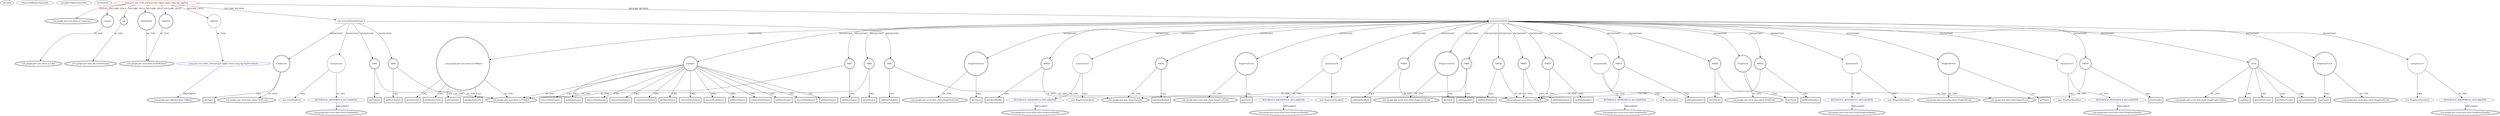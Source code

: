 digraph {
baseInfo[graphId=1029,category="extension_graph",isAnonymous=false,possibleRelation=true]
frameworkRelatedTypesInfo[0="com.google.gwt.user.client.ui.Composite"]
possibleCollaborationsInfo[0="1029~FIELD_DECLARATION-~com.google.gwt.user.client.ui.Composite ~com.google.gwt.uibinder.client.UiBinder ~false~false",1="1029~CLIENT_METHOD_DECLARATION-INSTANTIATION-~com.google.gwt.user.client.ui.Composite ~com.google.gwt.event.dom.client.DragLeaveHandler ~false~true",2="1029~CLIENT_METHOD_DECLARATION-INSTANTIATION-~com.google.gwt.user.client.ui.Composite ~com.google.gwt.event.dom.client.DragStartHandler ~false~true",3="1029~CLIENT_METHOD_DECLARATION-INSTANTIATION-~com.google.gwt.user.client.ui.Composite ~com.google.gwt.event.dom.client.DragOverHandler ~false~true",4="1029~CLIENT_METHOD_DECLARATION-INSTANTIATION-~com.google.gwt.user.client.ui.Composite ~com.google.gwt.event.dom.client.DropHandler ~false~true",5="1029~CLIENT_METHOD_DECLARATION-INSTANTIATION-~com.google.gwt.user.client.ui.Composite ~com.google.gwt.event.dom.client.DragEndHandler ~false~true",6="1029~CLIENT_METHOD_DECLARATION-INSTANTIATION-~com.google.gwt.user.client.ui.Composite ~com.google.gwt.event.dom.client.DragEnterHandler ~false~true",7="1029~CLIENT_METHOD_DECLARATION-INSTANTIATION-~com.google.gwt.user.client.ui.Composite ~com.google.gwt.event.dom.client.ClickHandler ~false~true"]
locationInfo[projectName="cbopp-gwt-taglist",filePath="/cbopp-gwt-taglist/gwt-taglist-master/src/main/java/com/virilis_software/gwt/taglist/client/comp/tag/TagView.java",contextSignature="TagView",graphId="1029"]
0[label="main.java.com.virilis_software.gwt.taglist.client.comp.tag.TagView",vertexType="ROOT_CLIENT_CLASS_DECLARATION",isFrameworkType=false,color=red]
1[label="com.google.gwt.user.client.ui.Composite",vertexType="FRAMEWORK_CLASS_TYPE",isFrameworkType=true,peripheries=2]
2[label="caption",vertexType="FIELD_DECLARATION",isFrameworkType=true,peripheries=2,shape=circle]
3[label="com.google.gwt.user.client.ui.Label",vertexType="FRAMEWORK_CLASS_TYPE",isFrameworkType=true,peripheries=2]
4[label="deletePanel",vertexType="FIELD_DECLARATION",isFrameworkType=true,peripheries=2,shape=circle]
5[label="com.google.gwt.user.client.ui.HTMLPanel",vertexType="FRAMEWORK_CLASS_TYPE",isFrameworkType=true,peripheries=2]
6[label="tag",vertexType="FIELD_DECLARATION",isFrameworkType=true,peripheries=2,shape=circle]
7[label="com.google.gwt.dom.client.DivElement",vertexType="FRAMEWORK_CLASS_TYPE",isFrameworkType=true,peripheries=2]
8[label="tagPanel",vertexType="FIELD_DECLARATION",isFrameworkType=true,peripheries=2,shape=circle]
10[label="uiBinder",vertexType="FIELD_DECLARATION",isFrameworkType=false,shape=circle]
11[label="main.java.com.virilis_software.gwt.taglist.client.comp.tag.TagView.Binder",vertexType="REFERENCE_CLIENT_CLASS_DECLARATION",isFrameworkType=false,color=blue]
12[label="com.google.gwt.uibinder.client.UiBinder",vertexType="FRAMEWORK_INTERFACE_TYPE",isFrameworkType=true,peripheries=2]
15[label="void activateDeleteButton()",vertexType="CLIENT_METHOD_DECLARATION",isFrameworkType=false,shape=box]
16[label="VAR0",vertexType="VARIABLE_EXPRESION",isFrameworkType=true,peripheries=2,shape=circle]
18[label="com.google.gwt.user.client.ui.UIObject",vertexType="FRAMEWORK_CLASS_TYPE",isFrameworkType=true,peripheries=2]
17[label="addStyleName()",vertexType="INSIDE_CALL",isFrameworkType=true,peripheries=2,shape=box]
19[label="VAR1",vertexType="VARIABLE_EXPRESION",isFrameworkType=true,peripheries=2,shape=circle]
21[label="com.google.gwt.user.client.ui.Widget",vertexType="FRAMEWORK_CLASS_TYPE",isFrameworkType=true,peripheries=2]
20[label="addDomHandler()",vertexType="INSIDE_CALL",isFrameworkType=true,peripheries=2,shape=box]
23[label="anonymous2",vertexType="VARIABLE_EXPRESION",isFrameworkType=false,shape=circle]
24[label="REFERENCE_ANONYMOUS_DECLARATION",vertexType="REFERENCE_ANONYMOUS_DECLARATION",isFrameworkType=false,color=blue]
25[label="com.google.gwt.event.dom.client.ClickHandler",vertexType="FRAMEWORK_INTERFACE_TYPE",isFrameworkType=true,peripheries=2]
22[label="new ClickHandler()",vertexType="CONSTRUCTOR_CALL",isFrameworkType=false]
26[label="ClickEvent",vertexType="VARIABLE_EXPRESION",isFrameworkType=true,peripheries=2,shape=circle]
28[label="com.google.gwt.event.dom.client.ClickEvent",vertexType="FRAMEWORK_CLASS_TYPE",isFrameworkType=true,peripheries=2]
27[label="getType()",vertexType="INSIDE_CALL",isFrameworkType=true,peripheries=2,shape=box]
29[label="VAR4",vertexType="VARIABLE_EXPRESION",isFrameworkType=true,peripheries=2,shape=circle]
30[label="setVisible()",vertexType="INSIDE_CALL",isFrameworkType=true,peripheries=2,shape=box]
39[label="void activateDnD()",vertexType="CLIENT_METHOD_DECLARATION",isFrameworkType=false,shape=box]
40[label="VAR7",vertexType="VARIABLE_EXPRESION",isFrameworkType=true,peripheries=2,shape=circle]
41[label="addStyleName()",vertexType="INSIDE_CALL",isFrameworkType=true,peripheries=2,shape=box]
43[label="VAR8",vertexType="VARIABLE_EXPRESION",isFrameworkType=true,peripheries=2,shape=circle]
45[label="com.google.gwt.dom.client.Element",vertexType="FRAMEWORK_CLASS_TYPE",isFrameworkType=true,peripheries=2]
44[label="setDraggable()",vertexType="INSIDE_CALL",isFrameworkType=true,peripheries=2,shape=box]
46[label="VAR9",vertexType="VARIABLE_EXPRESION",isFrameworkType=true,peripheries=2,shape=circle]
47[label="getElement()",vertexType="INSIDE_CALL",isFrameworkType=true,peripheries=2,shape=box]
49[label="VAR10",vertexType="VARIABLE_EXPRESION",isFrameworkType=true,peripheries=2,shape=circle]
50[label="addDomHandler()",vertexType="INSIDE_CALL",isFrameworkType=true,peripheries=2,shape=box]
53[label="anonymous11",vertexType="VARIABLE_EXPRESION",isFrameworkType=false,shape=circle]
54[label="REFERENCE_ANONYMOUS_DECLARATION",vertexType="REFERENCE_ANONYMOUS_DECLARATION",isFrameworkType=false,color=blue]
55[label="com.google.gwt.event.dom.client.DragStartHandler",vertexType="FRAMEWORK_INTERFACE_TYPE",isFrameworkType=true,peripheries=2]
52[label="new DragStartHandler()",vertexType="CONSTRUCTOR_CALL",isFrameworkType=false]
56[label="event",vertexType="VARIABLE_EXPRESION",isFrameworkType=true,peripheries=2,shape=circle]
58[label="com.google.gwt.event.dom.client.DragDropEventBase",vertexType="FRAMEWORK_CLASS_TYPE",isFrameworkType=true,peripheries=2]
57[label="setData()",vertexType="INSIDE_CALL",isFrameworkType=true,peripheries=2,shape=box]
59[label="DragStartEvent",vertexType="VARIABLE_EXPRESION",isFrameworkType=true,peripheries=2,shape=circle]
61[label="com.google.gwt.event.dom.client.DragStartEvent",vertexType="FRAMEWORK_CLASS_TYPE",isFrameworkType=true,peripheries=2]
60[label="getType()",vertexType="INSIDE_CALL",isFrameworkType=true,peripheries=2,shape=box]
62[label="VAR14",vertexType="VARIABLE_EXPRESION",isFrameworkType=true,peripheries=2,shape=circle]
63[label="addDomHandler()",vertexType="INSIDE_CALL",isFrameworkType=true,peripheries=2,shape=box]
66[label="anonymous15",vertexType="VARIABLE_EXPRESION",isFrameworkType=false,shape=circle]
67[label="REFERENCE_ANONYMOUS_DECLARATION",vertexType="REFERENCE_ANONYMOUS_DECLARATION",isFrameworkType=false,color=blue]
68[label="com.google.gwt.event.dom.client.DragEnterHandler",vertexType="FRAMEWORK_INTERFACE_TYPE",isFrameworkType=true,peripheries=2]
65[label="new DragEnterHandler()",vertexType="CONSTRUCTOR_CALL",isFrameworkType=false]
69[label="VAR16",vertexType="VARIABLE_EXPRESION",isFrameworkType=true,peripheries=2,shape=circle]
71[label="com.google.gwt.dom.client.NativeEvent",vertexType="FRAMEWORK_CLASS_TYPE",isFrameworkType=true,peripheries=2]
70[label="getClientX()",vertexType="INSIDE_CALL",isFrameworkType=true,peripheries=2,shape=box]
73[label="getNativeEvent()",vertexType="INSIDE_CALL",isFrameworkType=true,peripheries=2,shape=box]
74[label="_:com.google.gwt.user.client.ui.UIObject",vertexType="VARIABLE_EXPRESION",isFrameworkType=true,peripheries=2,shape=circle]
75[label="getAbsoluteLeft()",vertexType="INSIDE_CALL",isFrameworkType=true,peripheries=2,shape=box]
77[label="VAR19",vertexType="VARIABLE_EXPRESION",isFrameworkType=true,peripheries=2,shape=circle]
78[label="getClientWidth()",vertexType="INSIDE_CALL",isFrameworkType=true,peripheries=2,shape=box]
81[label="getElement()",vertexType="INSIDE_CALL",isFrameworkType=true,peripheries=2,shape=box]
82[label="tagPanel",vertexType="VARIABLE_EXPRESION",isFrameworkType=true,peripheries=2,shape=circle]
83[label="addStyleName()",vertexType="INSIDE_CALL",isFrameworkType=true,peripheries=2,shape=box]
86[label="removeStyleName()",vertexType="INSIDE_CALL",isFrameworkType=true,peripheries=2,shape=box]
88[label="addStyleName()",vertexType="INSIDE_CALL",isFrameworkType=true,peripheries=2,shape=box]
90[label="removeStyleName()",vertexType="INSIDE_CALL",isFrameworkType=true,peripheries=2,shape=box]
91[label="DragEnterEvent",vertexType="VARIABLE_EXPRESION",isFrameworkType=true,peripheries=2,shape=circle]
93[label="com.google.gwt.event.dom.client.DragEnterEvent",vertexType="FRAMEWORK_CLASS_TYPE",isFrameworkType=true,peripheries=2]
92[label="getType()",vertexType="INSIDE_CALL",isFrameworkType=true,peripheries=2,shape=box]
94[label="VAR26",vertexType="VARIABLE_EXPRESION",isFrameworkType=true,peripheries=2,shape=circle]
95[label="addDomHandler()",vertexType="INSIDE_CALL",isFrameworkType=true,peripheries=2,shape=box]
98[label="anonymous27",vertexType="VARIABLE_EXPRESION",isFrameworkType=false,shape=circle]
99[label="REFERENCE_ANONYMOUS_DECLARATION",vertexType="REFERENCE_ANONYMOUS_DECLARATION",isFrameworkType=false,color=blue]
100[label="com.google.gwt.event.dom.client.DragOverHandler",vertexType="FRAMEWORK_INTERFACE_TYPE",isFrameworkType=true,peripheries=2]
97[label="new DragOverHandler()",vertexType="CONSTRUCTOR_CALL",isFrameworkType=false]
101[label="VAR28",vertexType="VARIABLE_EXPRESION",isFrameworkType=true,peripheries=2,shape=circle]
102[label="getClientX()",vertexType="INSIDE_CALL",isFrameworkType=true,peripheries=2,shape=box]
105[label="getNativeEvent()",vertexType="INSIDE_CALL",isFrameworkType=true,peripheries=2,shape=box]
107[label="getAbsoluteLeft()",vertexType="INSIDE_CALL",isFrameworkType=true,peripheries=2,shape=box]
108[label="VAR31",vertexType="VARIABLE_EXPRESION",isFrameworkType=true,peripheries=2,shape=circle]
109[label="getClientWidth()",vertexType="INSIDE_CALL",isFrameworkType=true,peripheries=2,shape=box]
112[label="getElement()",vertexType="INSIDE_CALL",isFrameworkType=true,peripheries=2,shape=box]
114[label="addStyleName()",vertexType="INSIDE_CALL",isFrameworkType=true,peripheries=2,shape=box]
116[label="removeStyleName()",vertexType="INSIDE_CALL",isFrameworkType=true,peripheries=2,shape=box]
118[label="addStyleName()",vertexType="INSIDE_CALL",isFrameworkType=true,peripheries=2,shape=box]
120[label="removeStyleName()",vertexType="INSIDE_CALL",isFrameworkType=true,peripheries=2,shape=box]
121[label="DragOverEvent",vertexType="VARIABLE_EXPRESION",isFrameworkType=true,peripheries=2,shape=circle]
123[label="com.google.gwt.event.dom.client.DragOverEvent",vertexType="FRAMEWORK_CLASS_TYPE",isFrameworkType=true,peripheries=2]
122[label="getType()",vertexType="INSIDE_CALL",isFrameworkType=true,peripheries=2,shape=box]
124[label="VAR38",vertexType="VARIABLE_EXPRESION",isFrameworkType=true,peripheries=2,shape=circle]
125[label="addDomHandler()",vertexType="INSIDE_CALL",isFrameworkType=true,peripheries=2,shape=box]
128[label="anonymous39",vertexType="VARIABLE_EXPRESION",isFrameworkType=false,shape=circle]
129[label="REFERENCE_ANONYMOUS_DECLARATION",vertexType="REFERENCE_ANONYMOUS_DECLARATION",isFrameworkType=false,color=blue]
130[label="com.google.gwt.event.dom.client.DragLeaveHandler",vertexType="FRAMEWORK_INTERFACE_TYPE",isFrameworkType=true,peripheries=2]
127[label="new DragLeaveHandler()",vertexType="CONSTRUCTOR_CALL",isFrameworkType=false]
132[label="removeStyleName()",vertexType="INSIDE_CALL",isFrameworkType=true,peripheries=2,shape=box]
134[label="removeStyleName()",vertexType="INSIDE_CALL",isFrameworkType=true,peripheries=2,shape=box]
135[label="DragLeaveEvent",vertexType="VARIABLE_EXPRESION",isFrameworkType=true,peripheries=2,shape=circle]
137[label="com.google.gwt.event.dom.client.DragLeaveEvent",vertexType="FRAMEWORK_CLASS_TYPE",isFrameworkType=true,peripheries=2]
136[label="getType()",vertexType="INSIDE_CALL",isFrameworkType=true,peripheries=2,shape=box]
138[label="VAR43",vertexType="VARIABLE_EXPRESION",isFrameworkType=true,peripheries=2,shape=circle]
139[label="addDomHandler()",vertexType="INSIDE_CALL",isFrameworkType=true,peripheries=2,shape=box]
142[label="anonymous44",vertexType="VARIABLE_EXPRESION",isFrameworkType=false,shape=circle]
143[label="REFERENCE_ANONYMOUS_DECLARATION",vertexType="REFERENCE_ANONYMOUS_DECLARATION",isFrameworkType=false,color=blue]
144[label="com.google.gwt.event.dom.client.DropHandler",vertexType="FRAMEWORK_INTERFACE_TYPE",isFrameworkType=true,peripheries=2]
141[label="new DropHandler()",vertexType="CONSTRUCTOR_CALL",isFrameworkType=false]
146[label="preventDefault()",vertexType="INSIDE_CALL",isFrameworkType=true,peripheries=2,shape=box]
148[label="getStyleName()",vertexType="INSIDE_CALL",isFrameworkType=true,peripheries=2,shape=box]
150[label="removeStyleName()",vertexType="INSIDE_CALL",isFrameworkType=true,peripheries=2,shape=box]
152[label="removeStyleName()",vertexType="INSIDE_CALL",isFrameworkType=true,peripheries=2,shape=box]
153[label="DropEvent",vertexType="VARIABLE_EXPRESION",isFrameworkType=true,peripheries=2,shape=circle]
155[label="com.google.gwt.event.dom.client.DropEvent",vertexType="FRAMEWORK_CLASS_TYPE",isFrameworkType=true,peripheries=2]
154[label="getType()",vertexType="INSIDE_CALL",isFrameworkType=true,peripheries=2,shape=box]
156[label="VAR50",vertexType="VARIABLE_EXPRESION",isFrameworkType=true,peripheries=2,shape=circle]
157[label="addDomHandler()",vertexType="INSIDE_CALL",isFrameworkType=true,peripheries=2,shape=box]
160[label="anonymous51",vertexType="VARIABLE_EXPRESION",isFrameworkType=false,shape=circle]
161[label="REFERENCE_ANONYMOUS_DECLARATION",vertexType="REFERENCE_ANONYMOUS_DECLARATION",isFrameworkType=false,color=blue]
162[label="com.google.gwt.event.dom.client.DragEndHandler",vertexType="FRAMEWORK_INTERFACE_TYPE",isFrameworkType=true,peripheries=2]
159[label="new DragEndHandler()",vertexType="CONSTRUCTOR_CALL",isFrameworkType=false]
163[label="DragEndEvent",vertexType="VARIABLE_EXPRESION",isFrameworkType=true,peripheries=2,shape=circle]
165[label="com.google.gwt.event.dom.client.DragEndEvent",vertexType="FRAMEWORK_CLASS_TYPE",isFrameworkType=true,peripheries=2]
164[label="getType()",vertexType="INSIDE_CALL",isFrameworkType=true,peripheries=2,shape=box]
0->1[label="EXTEND",color=red]
0->2[label="DECLARE_FIELD"]
2->3[label="OF_TYPE"]
0->4[label="DECLARE_FIELD"]
4->5[label="OF_TYPE"]
0->6[label="DECLARE_FIELD"]
6->7[label="OF_TYPE"]
0->8[label="DECLARE_FIELD"]
8->5[label="OF_TYPE"]
0->10[label="DECLARE_FIELD"]
11->12[label="IMPLEMENT",color=blue]
10->11[label="OF_TYPE"]
0->15[label="DECLARE_METHOD"]
15->16[label="INSTANTIATE"]
16->18[label="OF_TYPE"]
16->17[label="CALL"]
15->19[label="INSTANTIATE"]
19->21[label="OF_TYPE"]
19->20[label="CALL"]
15->23[label="INSTANTIATE"]
24->25[label="IMPLEMENT",color=blue]
23->24[label="OF_TYPE"]
23->22[label="CALL"]
15->26[label="INSTANTIATE"]
26->28[label="OF_TYPE"]
26->27[label="CALL"]
15->29[label="INSTANTIATE"]
29->18[label="OF_TYPE"]
29->30[label="CALL"]
0->39[label="DECLARE_METHOD"]
39->40[label="INSTANTIATE"]
40->18[label="OF_TYPE"]
40->41[label="CALL"]
39->43[label="INSTANTIATE"]
43->45[label="OF_TYPE"]
43->44[label="CALL"]
39->46[label="INSTANTIATE"]
46->18[label="OF_TYPE"]
46->47[label="CALL"]
39->49[label="INSTANTIATE"]
49->21[label="OF_TYPE"]
49->50[label="CALL"]
39->53[label="INSTANTIATE"]
54->55[label="IMPLEMENT",color=blue]
53->54[label="OF_TYPE"]
53->52[label="CALL"]
39->56[label="INSTANTIATE"]
56->58[label="OF_TYPE"]
56->57[label="CALL"]
39->59[label="INSTANTIATE"]
59->61[label="OF_TYPE"]
59->60[label="CALL"]
39->62[label="INSTANTIATE"]
62->21[label="OF_TYPE"]
62->63[label="CALL"]
39->66[label="INSTANTIATE"]
67->68[label="IMPLEMENT",color=blue]
66->67[label="OF_TYPE"]
66->65[label="CALL"]
39->69[label="INSTANTIATE"]
69->71[label="OF_TYPE"]
69->70[label="CALL"]
56->73[label="CALL"]
39->74[label="INSTANTIATE"]
74->18[label="OF_TYPE"]
74->75[label="CALL"]
39->77[label="INSTANTIATE"]
77->45[label="OF_TYPE"]
77->78[label="CALL"]
74->81[label="CALL"]
39->82[label="INSTANTIATE"]
82->18[label="OF_TYPE"]
82->83[label="CALL"]
82->86[label="CALL"]
82->88[label="CALL"]
82->90[label="CALL"]
39->91[label="INSTANTIATE"]
91->93[label="OF_TYPE"]
91->92[label="CALL"]
39->94[label="INSTANTIATE"]
94->21[label="OF_TYPE"]
94->95[label="CALL"]
39->98[label="INSTANTIATE"]
99->100[label="IMPLEMENT",color=blue]
98->99[label="OF_TYPE"]
98->97[label="CALL"]
39->101[label="INSTANTIATE"]
101->71[label="OF_TYPE"]
101->102[label="CALL"]
56->105[label="CALL"]
74->107[label="CALL"]
39->108[label="INSTANTIATE"]
108->45[label="OF_TYPE"]
108->109[label="CALL"]
74->112[label="CALL"]
82->114[label="CALL"]
82->116[label="CALL"]
82->118[label="CALL"]
82->120[label="CALL"]
39->121[label="INSTANTIATE"]
121->123[label="OF_TYPE"]
121->122[label="CALL"]
39->124[label="INSTANTIATE"]
124->21[label="OF_TYPE"]
124->125[label="CALL"]
39->128[label="INSTANTIATE"]
129->130[label="IMPLEMENT",color=blue]
128->129[label="OF_TYPE"]
128->127[label="CALL"]
82->132[label="CALL"]
82->134[label="CALL"]
39->135[label="INSTANTIATE"]
135->137[label="OF_TYPE"]
135->136[label="CALL"]
39->138[label="INSTANTIATE"]
138->21[label="OF_TYPE"]
138->139[label="CALL"]
39->142[label="INSTANTIATE"]
143->144[label="IMPLEMENT",color=blue]
142->143[label="OF_TYPE"]
142->141[label="CALL"]
56->146[label="CALL"]
82->148[label="CALL"]
82->150[label="CALL"]
82->152[label="CALL"]
39->153[label="INSTANTIATE"]
153->155[label="OF_TYPE"]
153->154[label="CALL"]
39->156[label="INSTANTIATE"]
156->21[label="OF_TYPE"]
156->157[label="CALL"]
39->160[label="INSTANTIATE"]
161->162[label="IMPLEMENT",color=blue]
160->161[label="OF_TYPE"]
160->159[label="CALL"]
39->163[label="INSTANTIATE"]
163->165[label="OF_TYPE"]
163->164[label="CALL"]
}

